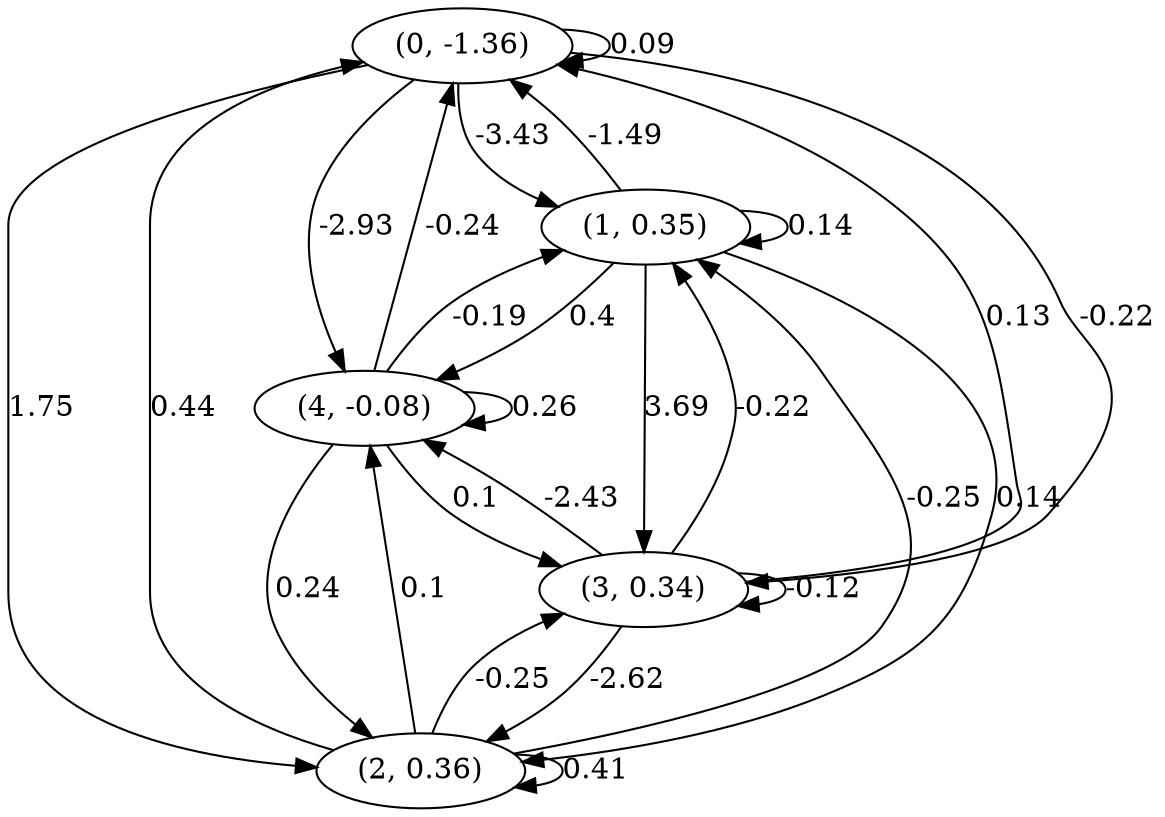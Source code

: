 digraph {
    0 [ label = "(0, -1.36)" ]
    1 [ label = "(1, 0.35)" ]
    2 [ label = "(2, 0.36)" ]
    3 [ label = "(3, 0.34)" ]
    4 [ label = "(4, -0.08)" ]
    0 -> 0 [ label = "0.09" ]
    1 -> 1 [ label = "0.14" ]
    2 -> 2 [ label = "0.41" ]
    3 -> 3 [ label = "-0.12" ]
    4 -> 4 [ label = "0.26" ]
    1 -> 0 [ label = "-1.49" ]
    2 -> 0 [ label = "0.44" ]
    3 -> 0 [ label = "0.13" ]
    4 -> 0 [ label = "-0.24" ]
    0 -> 1 [ label = "-3.43" ]
    2 -> 1 [ label = "-0.25" ]
    3 -> 1 [ label = "-0.22" ]
    4 -> 1 [ label = "-0.19" ]
    0 -> 2 [ label = "1.75" ]
    1 -> 2 [ label = "0.14" ]
    3 -> 2 [ label = "-2.62" ]
    4 -> 2 [ label = "0.24" ]
    0 -> 3 [ label = "-0.22" ]
    1 -> 3 [ label = "3.69" ]
    2 -> 3 [ label = "-0.25" ]
    4 -> 3 [ label = "0.1" ]
    0 -> 4 [ label = "-2.93" ]
    1 -> 4 [ label = "0.4" ]
    2 -> 4 [ label = "0.1" ]
    3 -> 4 [ label = "-2.43" ]
}

